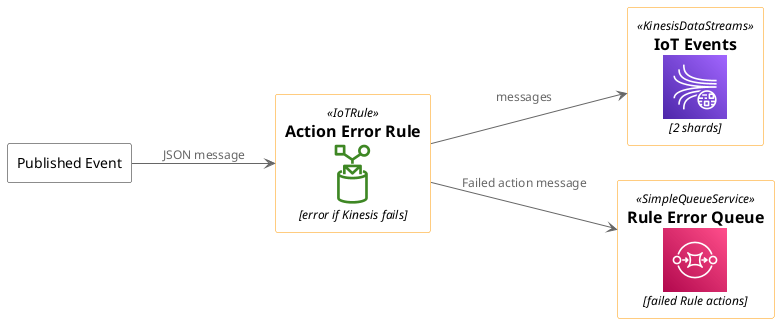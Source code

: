 @startuml
	!include <awslib/AWSCommon>
	!include <awslib/InternetOfThings/IoTRule>
	!include <awslib/Analytics/KinesisDataStreams>
	!include <awslib/ApplicationIntegration/SimpleQueueService>
	left to right direction
	agent "Published Event" as event #fff
	IoTRule(iotRule, "Action Error Rule", "error if Kinesis fails")
	KinesisDataStreams(eventStream, "IoT Events", "2 shards")
	SimpleQueueService(errorQueue, "Rule Error Queue", "failed Rule actions")
	event --> iotRule : JSON message
	iotRule --> eventStream : messages
	iotRule --> errorQueue : Failed action message
@enduml